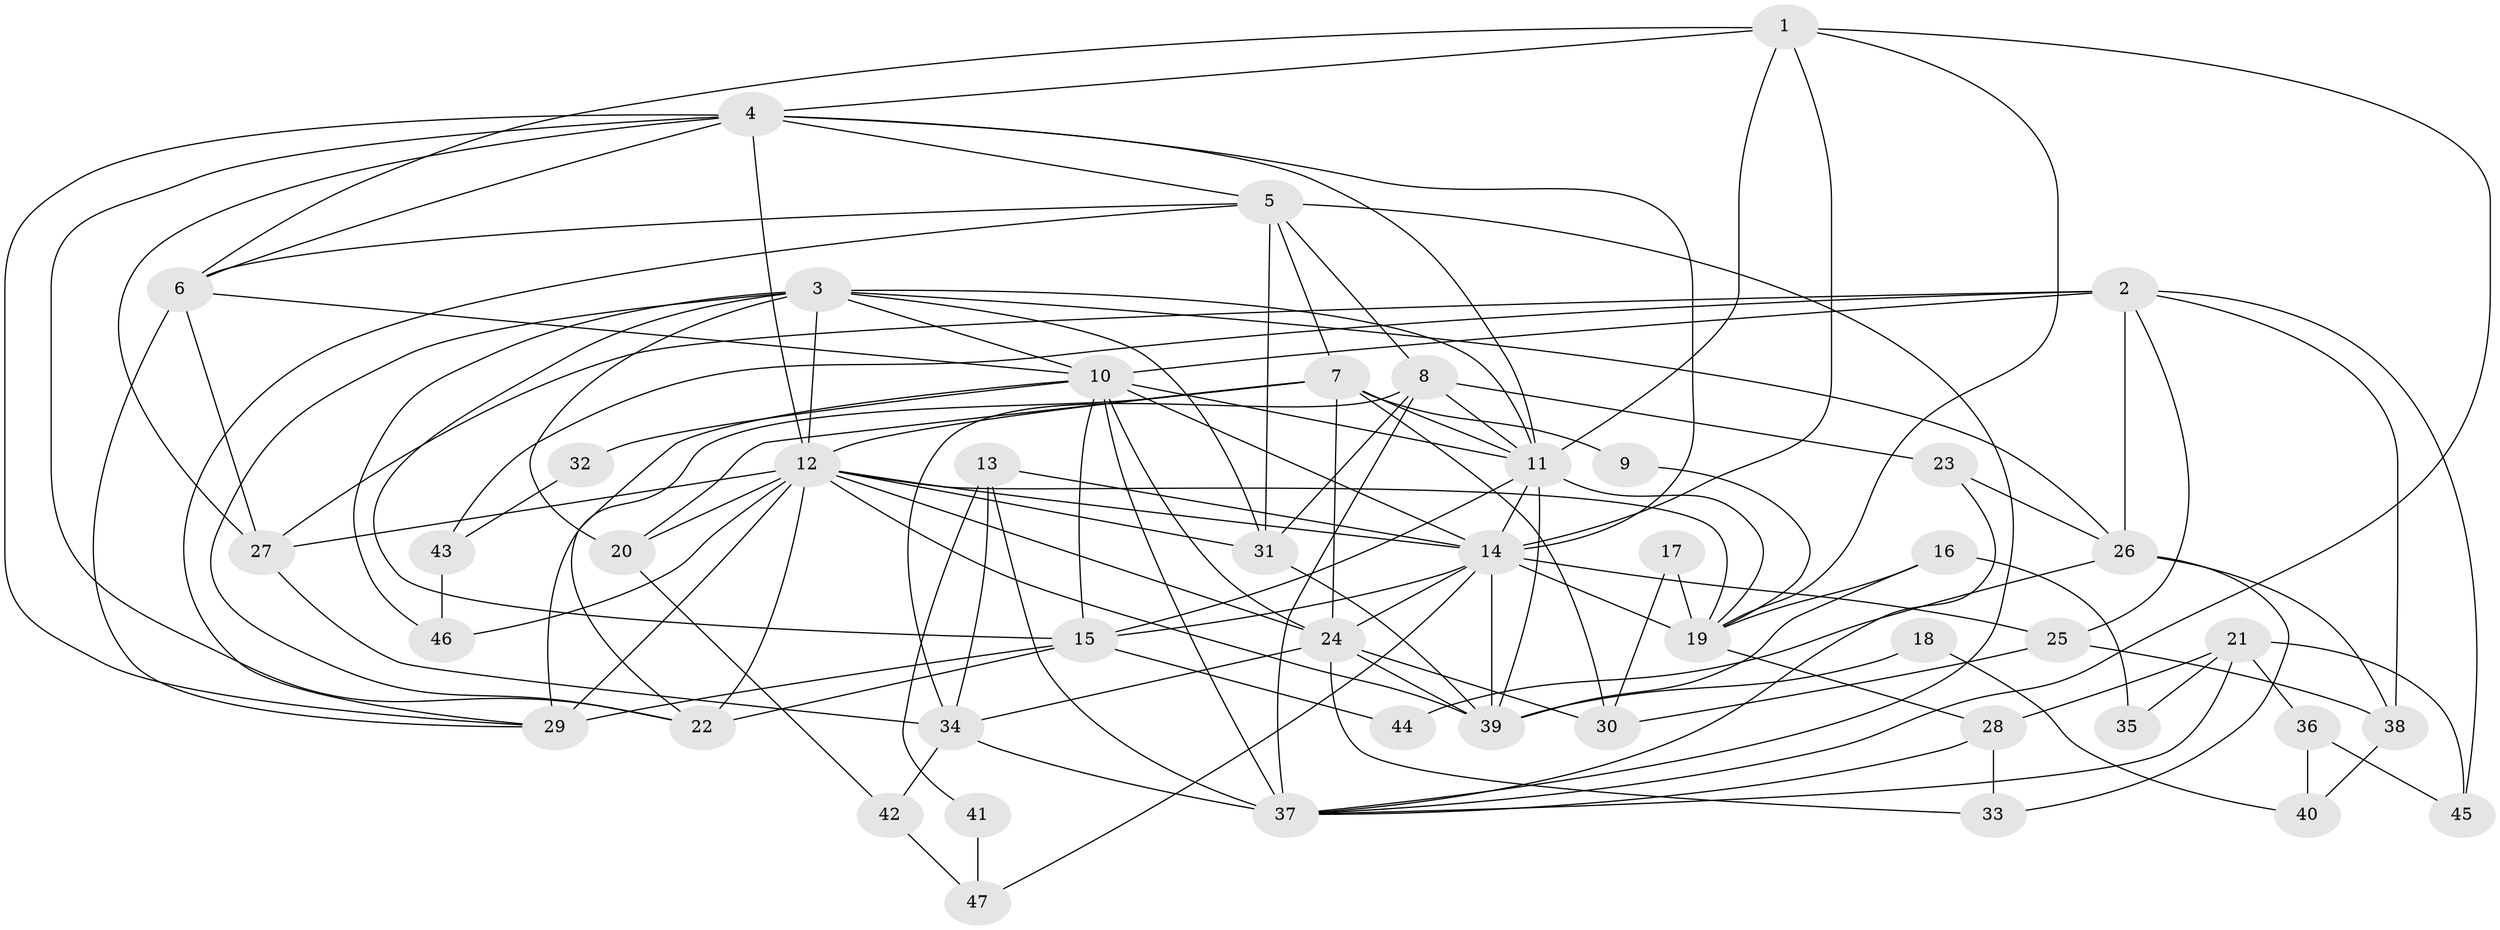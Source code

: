 // original degree distribution, {5: 0.19148936170212766, 4: 0.26595744680851063, 6: 0.10638297872340426, 2: 0.13829787234042554, 3: 0.2553191489361702, 7: 0.0425531914893617}
// Generated by graph-tools (version 1.1) at 2025/35/03/09/25 02:35:56]
// undirected, 47 vertices, 124 edges
graph export_dot {
graph [start="1"]
  node [color=gray90,style=filled];
  1;
  2;
  3;
  4;
  5;
  6;
  7;
  8;
  9;
  10;
  11;
  12;
  13;
  14;
  15;
  16;
  17;
  18;
  19;
  20;
  21;
  22;
  23;
  24;
  25;
  26;
  27;
  28;
  29;
  30;
  31;
  32;
  33;
  34;
  35;
  36;
  37;
  38;
  39;
  40;
  41;
  42;
  43;
  44;
  45;
  46;
  47;
  1 -- 4 [weight=1.0];
  1 -- 6 [weight=1.0];
  1 -- 11 [weight=1.0];
  1 -- 14 [weight=1.0];
  1 -- 19 [weight=1.0];
  1 -- 37 [weight=1.0];
  2 -- 10 [weight=2.0];
  2 -- 25 [weight=1.0];
  2 -- 26 [weight=1.0];
  2 -- 27 [weight=1.0];
  2 -- 38 [weight=1.0];
  2 -- 43 [weight=1.0];
  2 -- 45 [weight=1.0];
  3 -- 10 [weight=1.0];
  3 -- 11 [weight=2.0];
  3 -- 12 [weight=3.0];
  3 -- 15 [weight=1.0];
  3 -- 20 [weight=1.0];
  3 -- 22 [weight=1.0];
  3 -- 26 [weight=2.0];
  3 -- 31 [weight=1.0];
  3 -- 46 [weight=1.0];
  4 -- 5 [weight=1.0];
  4 -- 6 [weight=2.0];
  4 -- 11 [weight=1.0];
  4 -- 12 [weight=1.0];
  4 -- 14 [weight=2.0];
  4 -- 22 [weight=1.0];
  4 -- 27 [weight=1.0];
  4 -- 29 [weight=1.0];
  5 -- 6 [weight=1.0];
  5 -- 7 [weight=1.0];
  5 -- 8 [weight=1.0];
  5 -- 29 [weight=1.0];
  5 -- 31 [weight=1.0];
  5 -- 37 [weight=1.0];
  6 -- 10 [weight=1.0];
  6 -- 27 [weight=1.0];
  6 -- 29 [weight=1.0];
  7 -- 9 [weight=1.0];
  7 -- 11 [weight=1.0];
  7 -- 12 [weight=1.0];
  7 -- 20 [weight=1.0];
  7 -- 24 [weight=2.0];
  7 -- 29 [weight=2.0];
  7 -- 30 [weight=1.0];
  8 -- 11 [weight=1.0];
  8 -- 23 [weight=1.0];
  8 -- 31 [weight=1.0];
  8 -- 34 [weight=1.0];
  8 -- 37 [weight=1.0];
  9 -- 19 [weight=1.0];
  10 -- 11 [weight=2.0];
  10 -- 14 [weight=1.0];
  10 -- 15 [weight=1.0];
  10 -- 22 [weight=1.0];
  10 -- 24 [weight=1.0];
  10 -- 32 [weight=1.0];
  10 -- 37 [weight=3.0];
  11 -- 14 [weight=1.0];
  11 -- 15 [weight=1.0];
  11 -- 19 [weight=1.0];
  11 -- 39 [weight=1.0];
  12 -- 14 [weight=1.0];
  12 -- 19 [weight=1.0];
  12 -- 20 [weight=1.0];
  12 -- 22 [weight=1.0];
  12 -- 24 [weight=1.0];
  12 -- 27 [weight=1.0];
  12 -- 29 [weight=1.0];
  12 -- 31 [weight=1.0];
  12 -- 39 [weight=1.0];
  12 -- 46 [weight=1.0];
  13 -- 14 [weight=1.0];
  13 -- 34 [weight=1.0];
  13 -- 37 [weight=1.0];
  13 -- 41 [weight=1.0];
  14 -- 15 [weight=1.0];
  14 -- 19 [weight=1.0];
  14 -- 24 [weight=1.0];
  14 -- 25 [weight=1.0];
  14 -- 39 [weight=1.0];
  14 -- 47 [weight=1.0];
  15 -- 22 [weight=2.0];
  15 -- 29 [weight=1.0];
  15 -- 44 [weight=1.0];
  16 -- 19 [weight=1.0];
  16 -- 35 [weight=1.0];
  16 -- 39 [weight=1.0];
  17 -- 19 [weight=1.0];
  17 -- 30 [weight=1.0];
  18 -- 39 [weight=1.0];
  18 -- 40 [weight=1.0];
  19 -- 28 [weight=1.0];
  20 -- 42 [weight=1.0];
  21 -- 28 [weight=1.0];
  21 -- 35 [weight=1.0];
  21 -- 36 [weight=1.0];
  21 -- 37 [weight=1.0];
  21 -- 45 [weight=1.0];
  23 -- 26 [weight=1.0];
  23 -- 37 [weight=1.0];
  24 -- 30 [weight=1.0];
  24 -- 33 [weight=1.0];
  24 -- 34 [weight=2.0];
  24 -- 39 [weight=1.0];
  25 -- 30 [weight=1.0];
  25 -- 38 [weight=1.0];
  26 -- 33 [weight=1.0];
  26 -- 38 [weight=1.0];
  26 -- 44 [weight=1.0];
  27 -- 34 [weight=1.0];
  28 -- 33 [weight=1.0];
  28 -- 37 [weight=1.0];
  31 -- 39 [weight=1.0];
  32 -- 43 [weight=1.0];
  34 -- 37 [weight=1.0];
  34 -- 42 [weight=1.0];
  36 -- 40 [weight=1.0];
  36 -- 45 [weight=1.0];
  38 -- 40 [weight=1.0];
  41 -- 47 [weight=1.0];
  42 -- 47 [weight=1.0];
  43 -- 46 [weight=1.0];
}
